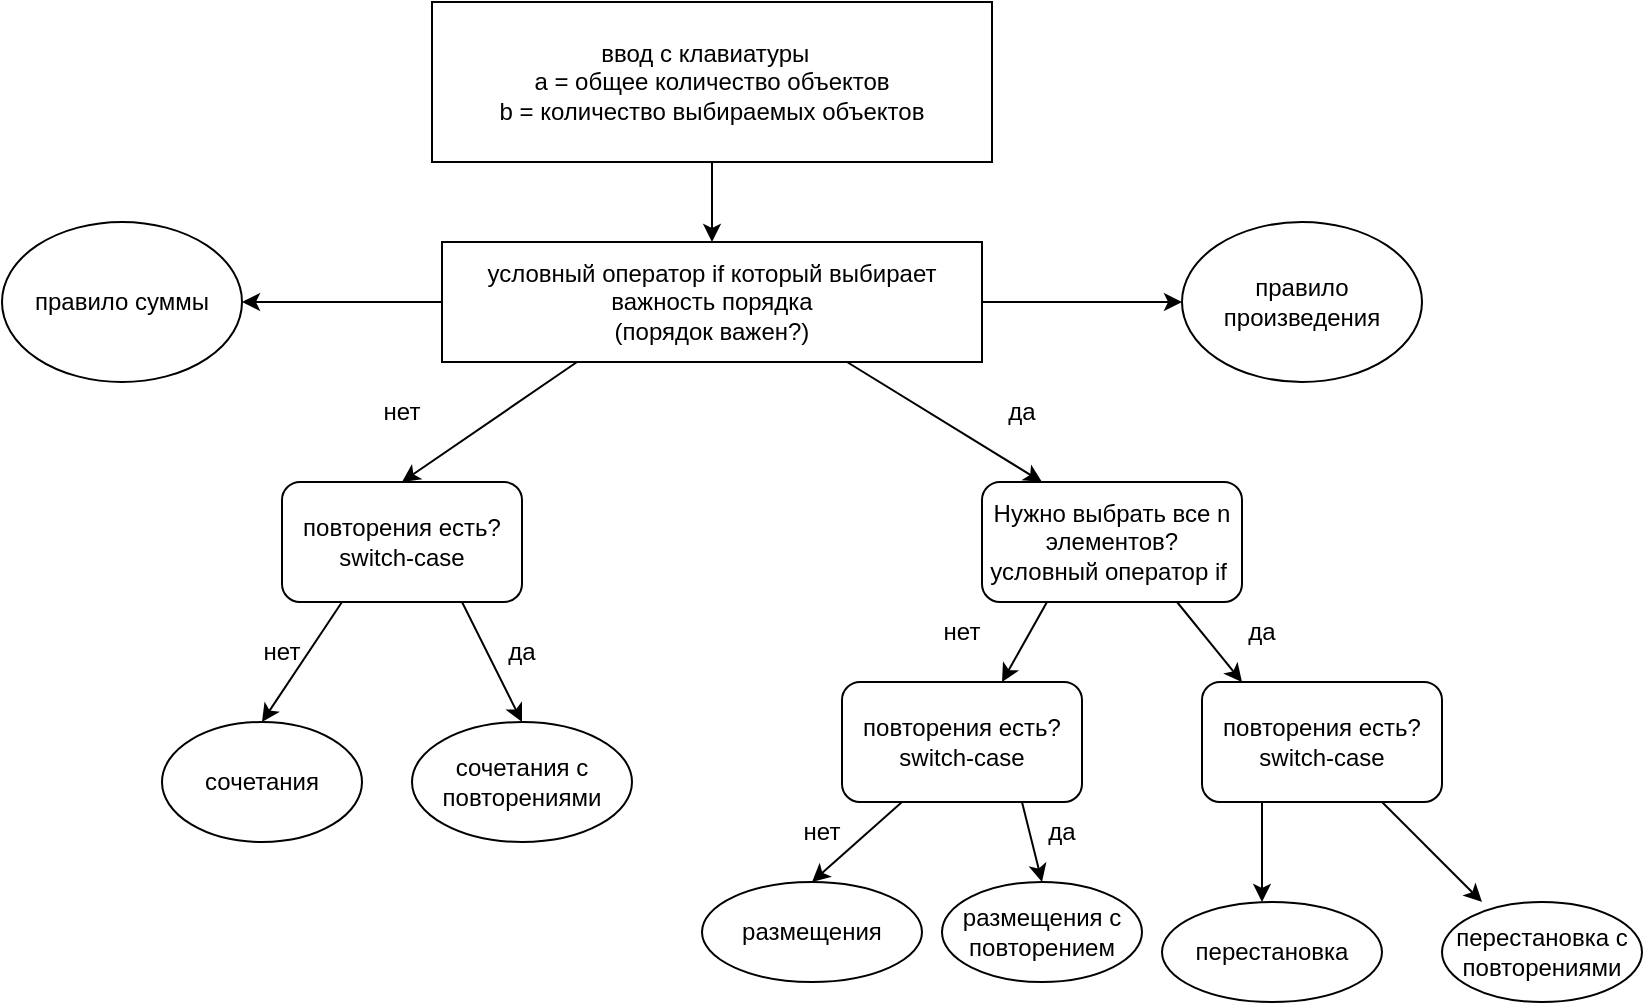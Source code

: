 <mxfile version="18.1.3" type="github">
  <diagram id="EJ725m8j_l1Fs7UJIhZK" name="Page-1">
    <mxGraphModel dx="557" dy="463" grid="1" gridSize="10" guides="1" tooltips="1" connect="1" arrows="1" fold="1" page="1" pageScale="1" pageWidth="827" pageHeight="1169" math="0" shadow="0">
      <root>
        <mxCell id="0" />
        <mxCell id="1" parent="0" />
        <mxCell id="FJnZJx28AxELUwzzQ01L-13" value="ввод с клавиатуры &amp;nbsp;&lt;br&gt;a = общее количество объектов&lt;br&gt;b = количество выбираемых объектов" style="rounded=0;whiteSpace=wrap;html=1;" vertex="1" parent="1">
          <mxGeometry x="295" y="120" width="280" height="80" as="geometry" />
        </mxCell>
        <mxCell id="FJnZJx28AxELUwzzQ01L-14" value="условный оператор if который выбирает&lt;br&gt;важность порядка&lt;br&gt;(порядок важен?)" style="rounded=0;whiteSpace=wrap;html=1;" vertex="1" parent="1">
          <mxGeometry x="300" y="240" width="270" height="60" as="geometry" />
        </mxCell>
        <mxCell id="FJnZJx28AxELUwzzQ01L-15" value="" style="endArrow=classic;html=1;rounded=0;exitX=0.5;exitY=1;exitDx=0;exitDy=0;entryX=0.5;entryY=0;entryDx=0;entryDy=0;" edge="1" parent="1" source="FJnZJx28AxELUwzzQ01L-13" target="FJnZJx28AxELUwzzQ01L-14">
          <mxGeometry width="50" height="50" relative="1" as="geometry">
            <mxPoint x="420" y="230" as="sourcePoint" />
            <mxPoint x="470" y="180" as="targetPoint" />
          </mxGeometry>
        </mxCell>
        <mxCell id="FJnZJx28AxELUwzzQ01L-17" value="" style="endArrow=classic;html=1;rounded=0;exitX=0.25;exitY=1;exitDx=0;exitDy=0;" edge="1" parent="1" source="FJnZJx28AxELUwzzQ01L-14">
          <mxGeometry width="50" height="50" relative="1" as="geometry">
            <mxPoint x="430" y="350" as="sourcePoint" />
            <mxPoint x="280" y="360" as="targetPoint" />
          </mxGeometry>
        </mxCell>
        <mxCell id="FJnZJx28AxELUwzzQ01L-18" value="" style="endArrow=classic;html=1;rounded=0;exitX=0.75;exitY=1;exitDx=0;exitDy=0;" edge="1" parent="1" source="FJnZJx28AxELUwzzQ01L-14">
          <mxGeometry width="50" height="50" relative="1" as="geometry">
            <mxPoint x="430" y="350" as="sourcePoint" />
            <mxPoint x="600" y="360" as="targetPoint" />
          </mxGeometry>
        </mxCell>
        <mxCell id="FJnZJx28AxELUwzzQ01L-19" value="нет" style="text;html=1;strokeColor=none;fillColor=none;align=center;verticalAlign=middle;whiteSpace=wrap;rounded=0;" vertex="1" parent="1">
          <mxGeometry x="250" y="310" width="60" height="30" as="geometry" />
        </mxCell>
        <mxCell id="FJnZJx28AxELUwzzQ01L-20" value="да" style="text;html=1;strokeColor=none;fillColor=none;align=center;verticalAlign=middle;whiteSpace=wrap;rounded=0;" vertex="1" parent="1">
          <mxGeometry x="560" y="310" width="60" height="30" as="geometry" />
        </mxCell>
        <mxCell id="FJnZJx28AxELUwzzQ01L-22" value="повторения есть?&lt;br&gt;switch-case" style="rounded=1;whiteSpace=wrap;html=1;" vertex="1" parent="1">
          <mxGeometry x="220" y="360" width="120" height="60" as="geometry" />
        </mxCell>
        <mxCell id="FJnZJx28AxELUwzzQ01L-23" value="" style="endArrow=classic;html=1;rounded=0;exitX=0.25;exitY=1;exitDx=0;exitDy=0;entryX=0.5;entryY=0;entryDx=0;entryDy=0;" edge="1" parent="1" source="FJnZJx28AxELUwzzQ01L-22" target="FJnZJx28AxELUwzzQ01L-31">
          <mxGeometry width="50" height="50" relative="1" as="geometry">
            <mxPoint x="370" y="370" as="sourcePoint" />
            <mxPoint x="240" y="480" as="targetPoint" />
          </mxGeometry>
        </mxCell>
        <mxCell id="FJnZJx28AxELUwzzQ01L-24" value="" style="endArrow=classic;html=1;rounded=0;exitX=0.75;exitY=1;exitDx=0;exitDy=0;entryX=0.5;entryY=0;entryDx=0;entryDy=0;" edge="1" parent="1" source="FJnZJx28AxELUwzzQ01L-22" target="FJnZJx28AxELUwzzQ01L-32">
          <mxGeometry width="50" height="50" relative="1" as="geometry">
            <mxPoint x="370" y="370" as="sourcePoint" />
            <mxPoint x="320" y="480" as="targetPoint" />
          </mxGeometry>
        </mxCell>
        <mxCell id="FJnZJx28AxELUwzzQ01L-25" value="нет" style="text;html=1;strokeColor=none;fillColor=none;align=center;verticalAlign=middle;whiteSpace=wrap;rounded=0;" vertex="1" parent="1">
          <mxGeometry x="190" y="430" width="60" height="30" as="geometry" />
        </mxCell>
        <mxCell id="FJnZJx28AxELUwzzQ01L-26" value="да" style="text;html=1;strokeColor=none;fillColor=none;align=center;verticalAlign=middle;whiteSpace=wrap;rounded=0;" vertex="1" parent="1">
          <mxGeometry x="310" y="430" width="60" height="30" as="geometry" />
        </mxCell>
        <mxCell id="FJnZJx28AxELUwzzQ01L-31" value="сочетания" style="ellipse;whiteSpace=wrap;html=1;" vertex="1" parent="1">
          <mxGeometry x="160" y="480" width="100" height="60" as="geometry" />
        </mxCell>
        <mxCell id="FJnZJx28AxELUwzzQ01L-32" value="сочетания с повторениями" style="ellipse;whiteSpace=wrap;html=1;" vertex="1" parent="1">
          <mxGeometry x="285" y="480" width="110" height="60" as="geometry" />
        </mxCell>
        <mxCell id="FJnZJx28AxELUwzzQ01L-33" value="Нужно выбрать все n элементов?&lt;br&gt;условный оператор if&amp;nbsp;" style="rounded=1;whiteSpace=wrap;html=1;" vertex="1" parent="1">
          <mxGeometry x="570" y="360" width="130" height="60" as="geometry" />
        </mxCell>
        <mxCell id="FJnZJx28AxELUwzzQ01L-34" value="" style="endArrow=classic;html=1;rounded=0;exitX=0.25;exitY=1;exitDx=0;exitDy=0;" edge="1" parent="1" source="FJnZJx28AxELUwzzQ01L-33">
          <mxGeometry width="50" height="50" relative="1" as="geometry">
            <mxPoint x="580" y="420" as="sourcePoint" />
            <mxPoint x="580" y="460" as="targetPoint" />
          </mxGeometry>
        </mxCell>
        <mxCell id="FJnZJx28AxELUwzzQ01L-35" value="" style="endArrow=classic;html=1;rounded=0;exitX=0.75;exitY=1;exitDx=0;exitDy=0;" edge="1" parent="1" source="FJnZJx28AxELUwzzQ01L-33">
          <mxGeometry width="50" height="50" relative="1" as="geometry">
            <mxPoint x="610" y="420" as="sourcePoint" />
            <mxPoint x="700" y="460" as="targetPoint" />
          </mxGeometry>
        </mxCell>
        <mxCell id="FJnZJx28AxELUwzzQ01L-36" value="повторения есть? switch-case" style="rounded=1;whiteSpace=wrap;html=1;" vertex="1" parent="1">
          <mxGeometry x="500" y="460" width="120" height="60" as="geometry" />
        </mxCell>
        <mxCell id="FJnZJx28AxELUwzzQ01L-37" value="&lt;span style=&quot;&quot;&gt;повторения есть? switch-case&lt;/span&gt;" style="rounded=1;whiteSpace=wrap;html=1;" vertex="1" parent="1">
          <mxGeometry x="680" y="460" width="120" height="60" as="geometry" />
        </mxCell>
        <mxCell id="FJnZJx28AxELUwzzQ01L-38" value="нет" style="text;html=1;strokeColor=none;fillColor=none;align=center;verticalAlign=middle;whiteSpace=wrap;rounded=0;" vertex="1" parent="1">
          <mxGeometry x="530" y="420" width="60" height="30" as="geometry" />
        </mxCell>
        <mxCell id="FJnZJx28AxELUwzzQ01L-39" value="да" style="text;html=1;strokeColor=none;fillColor=none;align=center;verticalAlign=middle;whiteSpace=wrap;rounded=0;" vertex="1" parent="1">
          <mxGeometry x="680" y="420" width="60" height="30" as="geometry" />
        </mxCell>
        <mxCell id="FJnZJx28AxELUwzzQ01L-40" value="" style="endArrow=classic;html=1;rounded=0;exitX=0.25;exitY=1;exitDx=0;exitDy=0;entryX=0.5;entryY=0;entryDx=0;entryDy=0;" edge="1" parent="1" source="FJnZJx28AxELUwzzQ01L-36" target="FJnZJx28AxELUwzzQ01L-44">
          <mxGeometry width="50" height="50" relative="1" as="geometry">
            <mxPoint x="600" y="560" as="sourcePoint" />
            <mxPoint x="520" y="560" as="targetPoint" />
          </mxGeometry>
        </mxCell>
        <mxCell id="FJnZJx28AxELUwzzQ01L-41" value="" style="endArrow=classic;html=1;rounded=0;exitX=0.75;exitY=1;exitDx=0;exitDy=0;" edge="1" parent="1" source="FJnZJx28AxELUwzzQ01L-36">
          <mxGeometry width="50" height="50" relative="1" as="geometry">
            <mxPoint x="560" y="560" as="sourcePoint" />
            <mxPoint x="600" y="560" as="targetPoint" />
          </mxGeometry>
        </mxCell>
        <mxCell id="FJnZJx28AxELUwzzQ01L-42" value="нет" style="text;html=1;strokeColor=none;fillColor=none;align=center;verticalAlign=middle;whiteSpace=wrap;rounded=0;" vertex="1" parent="1">
          <mxGeometry x="460" y="520" width="60" height="30" as="geometry" />
        </mxCell>
        <mxCell id="FJnZJx28AxELUwzzQ01L-43" value="да" style="text;html=1;strokeColor=none;fillColor=none;align=center;verticalAlign=middle;whiteSpace=wrap;rounded=0;" vertex="1" parent="1">
          <mxGeometry x="580" y="520" width="60" height="30" as="geometry" />
        </mxCell>
        <mxCell id="FJnZJx28AxELUwzzQ01L-44" value="размещения" style="ellipse;whiteSpace=wrap;html=1;" vertex="1" parent="1">
          <mxGeometry x="430" y="560" width="110" height="50" as="geometry" />
        </mxCell>
        <mxCell id="FJnZJx28AxELUwzzQ01L-45" value="размещения с повторением" style="ellipse;whiteSpace=wrap;html=1;" vertex="1" parent="1">
          <mxGeometry x="550" y="560" width="100" height="50" as="geometry" />
        </mxCell>
        <mxCell id="FJnZJx28AxELUwzzQ01L-46" value="" style="endArrow=classic;html=1;rounded=0;exitX=0.25;exitY=1;exitDx=0;exitDy=0;" edge="1" parent="1" source="FJnZJx28AxELUwzzQ01L-37">
          <mxGeometry width="50" height="50" relative="1" as="geometry">
            <mxPoint x="800" y="560" as="sourcePoint" />
            <mxPoint x="710" y="570" as="targetPoint" />
          </mxGeometry>
        </mxCell>
        <mxCell id="FJnZJx28AxELUwzzQ01L-47" value="" style="endArrow=classic;html=1;rounded=0;exitX=0.75;exitY=1;exitDx=0;exitDy=0;" edge="1" parent="1" source="FJnZJx28AxELUwzzQ01L-37">
          <mxGeometry width="50" height="50" relative="1" as="geometry">
            <mxPoint x="800" y="560" as="sourcePoint" />
            <mxPoint x="820" y="570" as="targetPoint" />
          </mxGeometry>
        </mxCell>
        <mxCell id="FJnZJx28AxELUwzzQ01L-48" value="перестановка" style="ellipse;whiteSpace=wrap;html=1;" vertex="1" parent="1">
          <mxGeometry x="660" y="570" width="110" height="50" as="geometry" />
        </mxCell>
        <mxCell id="FJnZJx28AxELUwzzQ01L-49" value="перестановка с повторениями" style="ellipse;whiteSpace=wrap;html=1;" vertex="1" parent="1">
          <mxGeometry x="800" y="570" width="100" height="50" as="geometry" />
        </mxCell>
        <mxCell id="FJnZJx28AxELUwzzQ01L-50" value="" style="endArrow=classic;html=1;rounded=0;exitX=0;exitY=0.5;exitDx=0;exitDy=0;" edge="1" parent="1" source="FJnZJx28AxELUwzzQ01L-14">
          <mxGeometry width="50" height="50" relative="1" as="geometry">
            <mxPoint x="440" y="340" as="sourcePoint" />
            <mxPoint x="200" y="270" as="targetPoint" />
          </mxGeometry>
        </mxCell>
        <mxCell id="FJnZJx28AxELUwzzQ01L-51" value="" style="endArrow=classic;html=1;rounded=0;exitX=1;exitY=0.5;exitDx=0;exitDy=0;" edge="1" parent="1" source="FJnZJx28AxELUwzzQ01L-14">
          <mxGeometry width="50" height="50" relative="1" as="geometry">
            <mxPoint x="440" y="340" as="sourcePoint" />
            <mxPoint x="670" y="270" as="targetPoint" />
          </mxGeometry>
        </mxCell>
        <mxCell id="FJnZJx28AxELUwzzQ01L-52" value="правило суммы" style="ellipse;whiteSpace=wrap;html=1;" vertex="1" parent="1">
          <mxGeometry x="80" y="230" width="120" height="80" as="geometry" />
        </mxCell>
        <mxCell id="FJnZJx28AxELUwzzQ01L-53" value="правило произведения" style="ellipse;whiteSpace=wrap;html=1;" vertex="1" parent="1">
          <mxGeometry x="670" y="230" width="120" height="80" as="geometry" />
        </mxCell>
      </root>
    </mxGraphModel>
  </diagram>
</mxfile>
